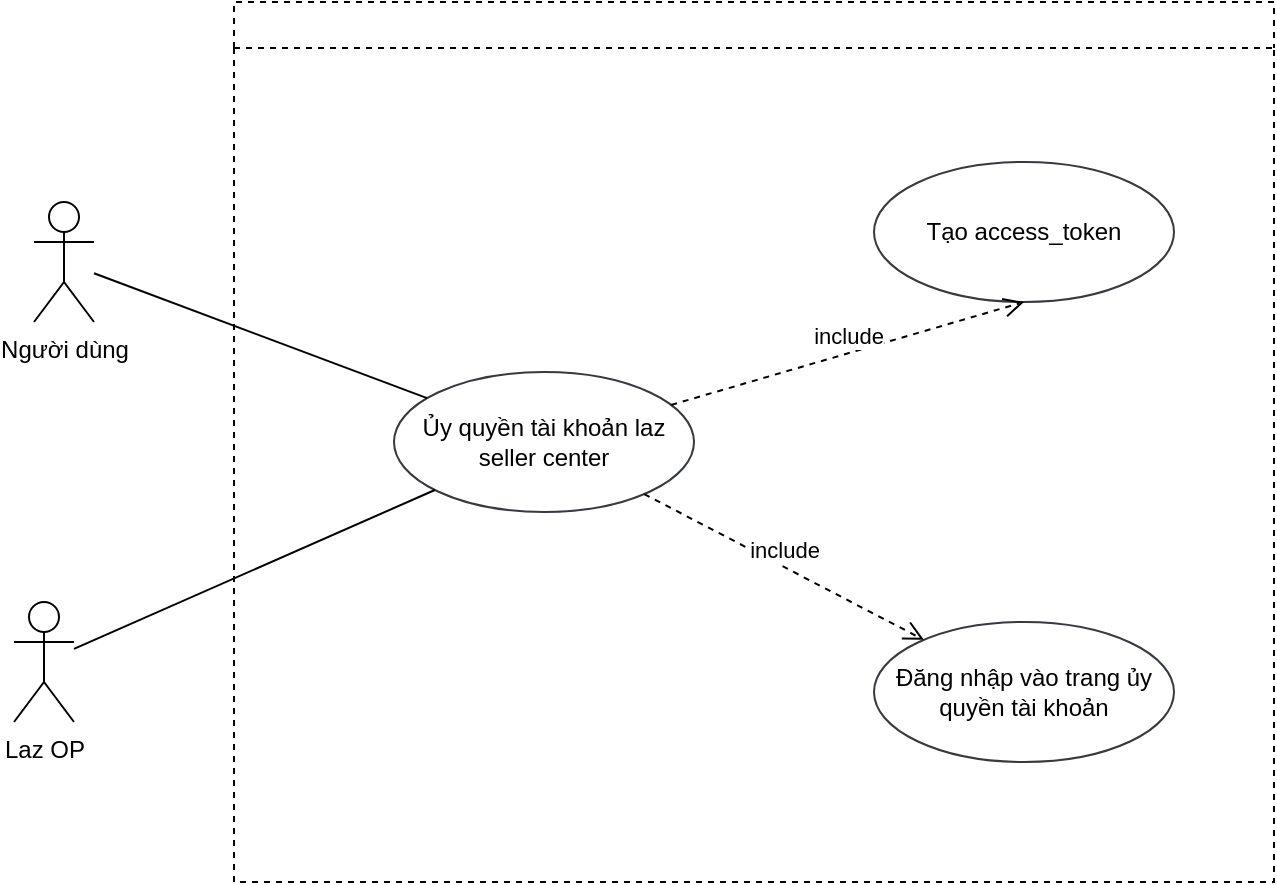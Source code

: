 <mxfile version="13.10.0" type="github">
  <diagram id="hAk5Ul-J6cwtVWFWEco3" name="Page-1">
    <mxGraphModel dx="939" dy="572" grid="1" gridSize="10" guides="1" tooltips="1" connect="1" arrows="1" fold="1" page="1" pageScale="1" pageWidth="850" pageHeight="1100" math="0" shadow="0">
      <root>
        <mxCell id="0" />
        <mxCell id="1" parent="0" />
        <mxCell id="aCooNFLIkiMwWX_VYOE8-2" value="" style="swimlane;dashed=1;" parent="1" vertex="1">
          <mxGeometry x="200" y="40" width="520" height="440" as="geometry" />
        </mxCell>
        <mxCell id="aCooNFLIkiMwWX_VYOE8-7" value="Ủy quyền tài khoản laz seller center" style="ellipse;strokeColor=#36393d;whiteSpace=wrap;fillColor=#FFFFFF;" parent="aCooNFLIkiMwWX_VYOE8-2" vertex="1">
          <mxGeometry x="80" y="185" width="150" height="70" as="geometry" />
        </mxCell>
        <mxCell id="aCooNFLIkiMwWX_VYOE8-8" value="Tạo access_token" style="ellipse;strokeColor=#36393d;whiteSpace=wrap;fillColor=#FFFFFF;" parent="aCooNFLIkiMwWX_VYOE8-2" vertex="1">
          <mxGeometry x="320" y="80" width="150" height="70" as="geometry" />
        </mxCell>
        <mxCell id="aCooNFLIkiMwWX_VYOE8-9" value="Đăng nhập vào trang ủy quyền tài khoản" style="ellipse;strokeColor=#36393d;whiteSpace=wrap;fillColor=#FFFFFF;" parent="aCooNFLIkiMwWX_VYOE8-2" vertex="1">
          <mxGeometry x="320" y="310" width="150" height="70" as="geometry" />
        </mxCell>
        <mxCell id="aCooNFLIkiMwWX_VYOE8-10" value="include" style="html=1;verticalAlign=bottom;endArrow=open;dashed=1;endSize=8;entryX=0.5;entryY=1;entryDx=0;entryDy=0;" parent="aCooNFLIkiMwWX_VYOE8-2" source="aCooNFLIkiMwWX_VYOE8-7" target="aCooNFLIkiMwWX_VYOE8-8" edge="1">
          <mxGeometry relative="1" as="geometry">
            <mxPoint x="180" y="300" as="sourcePoint" />
            <mxPoint x="100" y="300" as="targetPoint" />
          </mxGeometry>
        </mxCell>
        <mxCell id="aCooNFLIkiMwWX_VYOE8-11" value="include" style="html=1;verticalAlign=bottom;endArrow=open;dashed=1;endSize=8;" parent="aCooNFLIkiMwWX_VYOE8-2" source="aCooNFLIkiMwWX_VYOE8-7" target="aCooNFLIkiMwWX_VYOE8-9" edge="1">
          <mxGeometry relative="1" as="geometry">
            <mxPoint x="220" y="340" as="sourcePoint" />
            <mxPoint x="140" y="340" as="targetPoint" />
          </mxGeometry>
        </mxCell>
        <mxCell id="aCooNFLIkiMwWX_VYOE8-3" value="Người dùng" style="shape=umlActor;verticalLabelPosition=bottom;verticalAlign=top;html=1;" parent="1" vertex="1">
          <mxGeometry x="100" y="140" width="30" height="60" as="geometry" />
        </mxCell>
        <mxCell id="aCooNFLIkiMwWX_VYOE8-6" value="Laz OP" style="shape=umlActor;verticalLabelPosition=bottom;verticalAlign=top;html=1;" parent="1" vertex="1">
          <mxGeometry x="90" y="340" width="30" height="60" as="geometry" />
        </mxCell>
        <mxCell id="aCooNFLIkiMwWX_VYOE8-13" value="" style="endArrow=none;html=1;" parent="1" source="aCooNFLIkiMwWX_VYOE8-3" target="aCooNFLIkiMwWX_VYOE8-7" edge="1">
          <mxGeometry width="50" height="50" relative="1" as="geometry">
            <mxPoint x="120" y="390" as="sourcePoint" />
            <mxPoint x="170" y="340" as="targetPoint" />
          </mxGeometry>
        </mxCell>
        <mxCell id="aCooNFLIkiMwWX_VYOE8-14" value="" style="endArrow=none;html=1;" parent="1" source="aCooNFLIkiMwWX_VYOE8-6" target="aCooNFLIkiMwWX_VYOE8-7" edge="1">
          <mxGeometry width="50" height="50" relative="1" as="geometry">
            <mxPoint x="270" y="450" as="sourcePoint" />
            <mxPoint x="320" y="400" as="targetPoint" />
          </mxGeometry>
        </mxCell>
      </root>
    </mxGraphModel>
  </diagram>
</mxfile>
